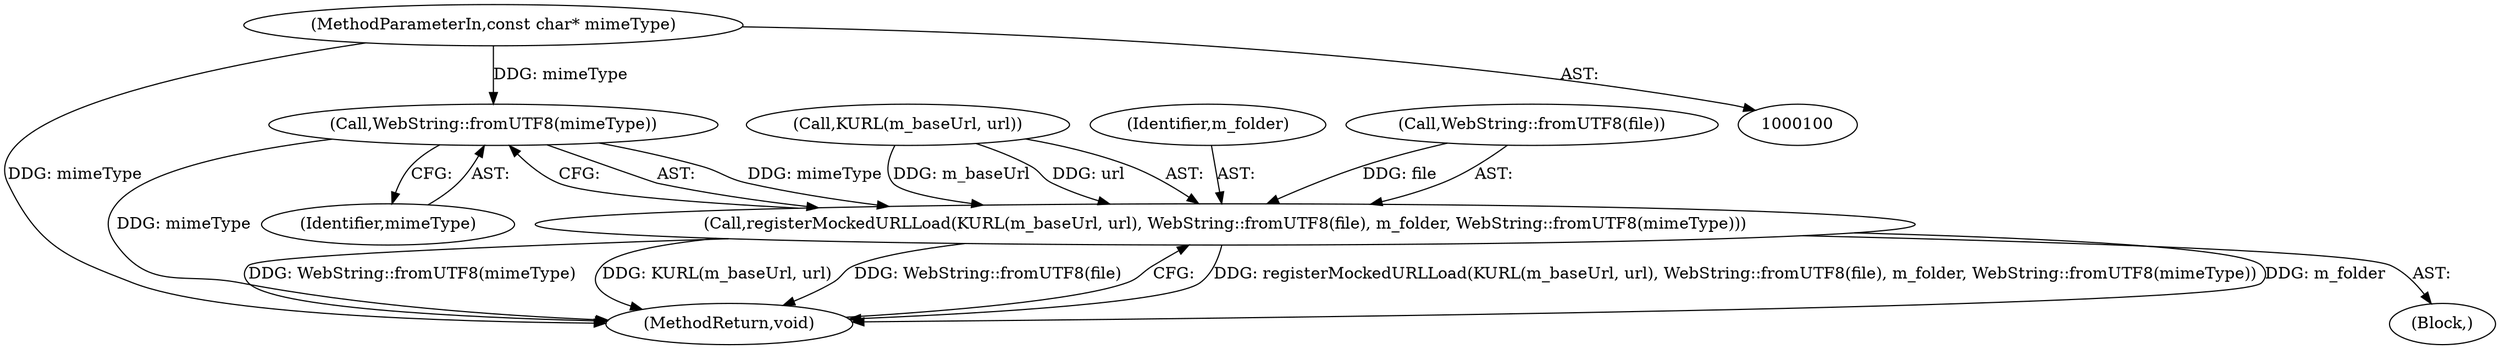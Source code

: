 digraph "1_Chrome_7f0126ff011142c8619b10a6e64d04d1745c503a_11@pointer" {
"1000112" [label="(Call,WebString::fromUTF8(mimeType))"];
"1000103" [label="(MethodParameterIn,const char* mimeType)"];
"1000105" [label="(Call,registerMockedURLLoad(KURL(m_baseUrl, url), WebString::fromUTF8(file), m_folder, WebString::fromUTF8(mimeType)))"];
"1000114" [label="(MethodReturn,void)"];
"1000106" [label="(Call,KURL(m_baseUrl, url))"];
"1000111" [label="(Identifier,m_folder)"];
"1000112" [label="(Call,WebString::fromUTF8(mimeType))"];
"1000109" [label="(Call,WebString::fromUTF8(file))"];
"1000105" [label="(Call,registerMockedURLLoad(KURL(m_baseUrl, url), WebString::fromUTF8(file), m_folder, WebString::fromUTF8(mimeType)))"];
"1000113" [label="(Identifier,mimeType)"];
"1000103" [label="(MethodParameterIn,const char* mimeType)"];
"1000104" [label="(Block,)"];
"1000112" -> "1000105"  [label="AST: "];
"1000112" -> "1000113"  [label="CFG: "];
"1000113" -> "1000112"  [label="AST: "];
"1000105" -> "1000112"  [label="CFG: "];
"1000112" -> "1000114"  [label="DDG: mimeType"];
"1000112" -> "1000105"  [label="DDG: mimeType"];
"1000103" -> "1000112"  [label="DDG: mimeType"];
"1000103" -> "1000100"  [label="AST: "];
"1000103" -> "1000114"  [label="DDG: mimeType"];
"1000105" -> "1000104"  [label="AST: "];
"1000106" -> "1000105"  [label="AST: "];
"1000109" -> "1000105"  [label="AST: "];
"1000111" -> "1000105"  [label="AST: "];
"1000114" -> "1000105"  [label="CFG: "];
"1000105" -> "1000114"  [label="DDG: registerMockedURLLoad(KURL(m_baseUrl, url), WebString::fromUTF8(file), m_folder, WebString::fromUTF8(mimeType))"];
"1000105" -> "1000114"  [label="DDG: m_folder"];
"1000105" -> "1000114"  [label="DDG: WebString::fromUTF8(mimeType)"];
"1000105" -> "1000114"  [label="DDG: KURL(m_baseUrl, url)"];
"1000105" -> "1000114"  [label="DDG: WebString::fromUTF8(file)"];
"1000106" -> "1000105"  [label="DDG: m_baseUrl"];
"1000106" -> "1000105"  [label="DDG: url"];
"1000109" -> "1000105"  [label="DDG: file"];
}
